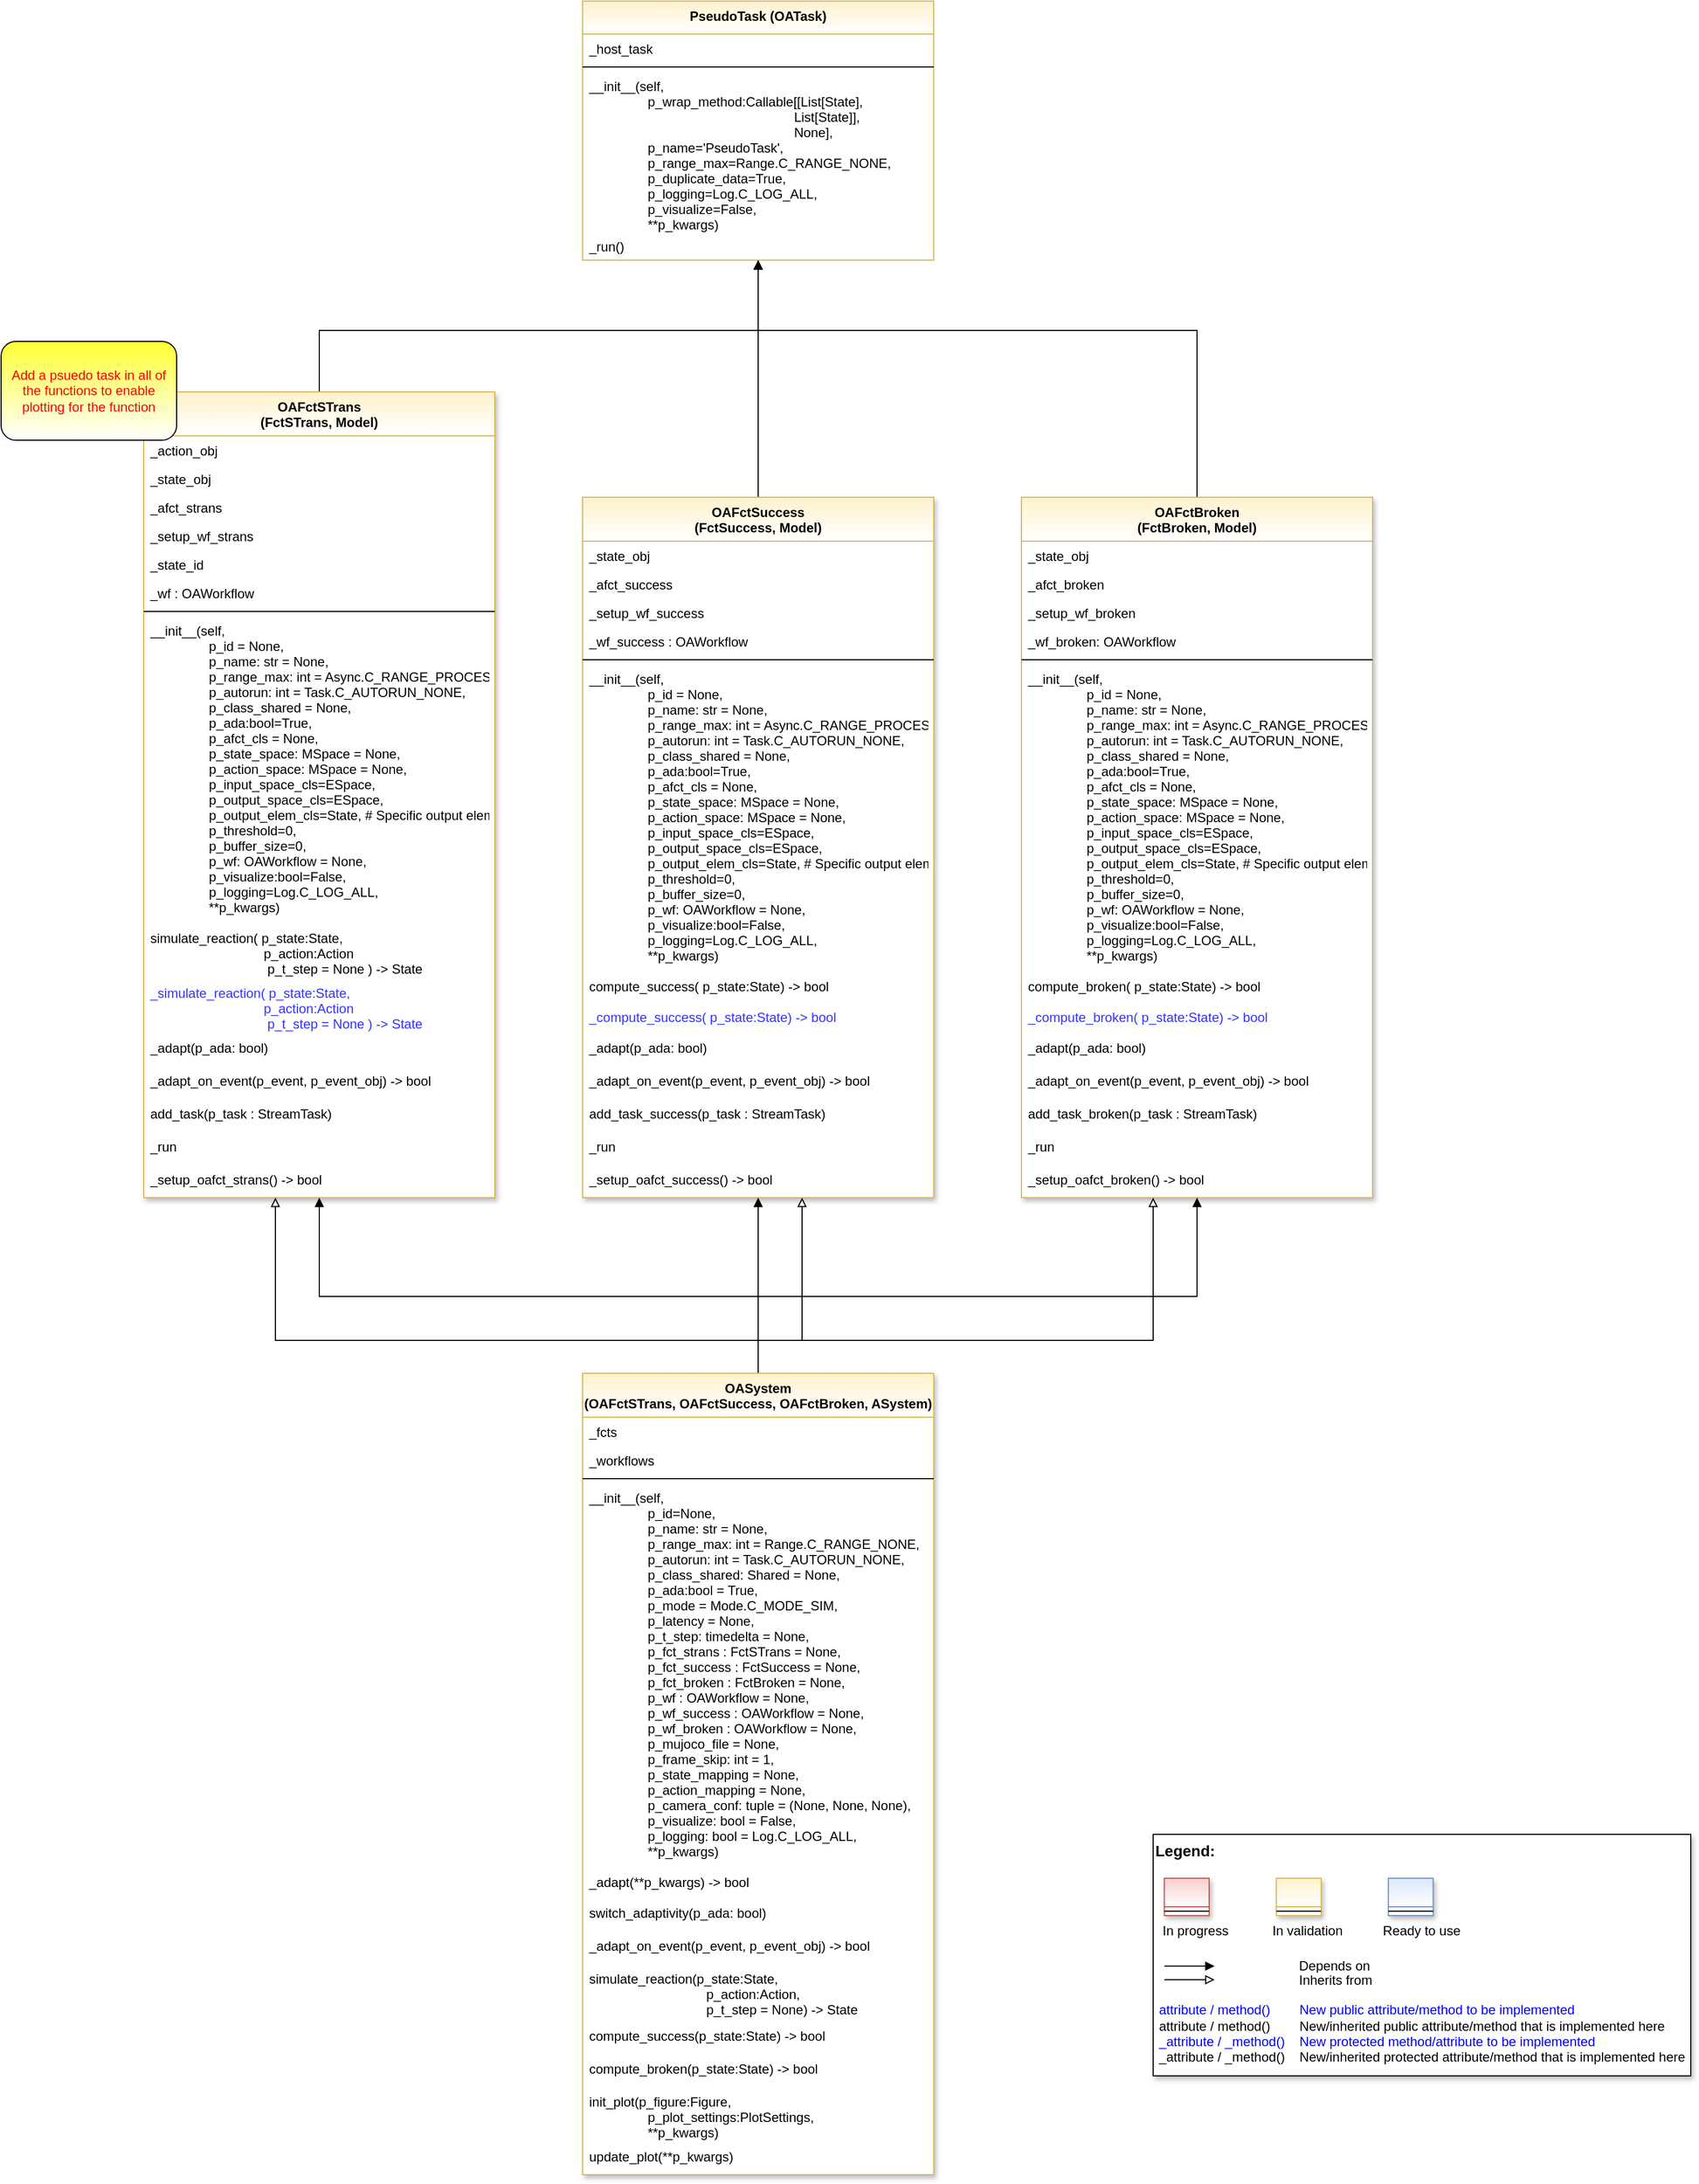 <mxfile version="20.2.3" type="device"><diagram id="Zi733rjNOypD8WlfXJ94" name="Page-1"><mxGraphModel dx="818" dy="501" grid="1" gridSize="10" guides="1" tooltips="1" connect="1" arrows="1" fold="1" page="1" pageScale="1" pageWidth="3300" pageHeight="4681" math="0" shadow="0"><root><mxCell id="0"/><mxCell id="1" parent="0"/><mxCell id="bpcFFjgTcvPOuoqzelBe-73" style="edgeStyle=orthogonalEdgeStyle;rounded=0;orthogonalLoop=1;jettySize=auto;html=1;fontColor=default;endArrow=block;endFill=1;" parent="1" source="3nKmEHBkhuEQzgphiRRS-30" target="FAfcoikHpoE6r6L-Px94-1" edge="1"><mxGeometry relative="1" as="geometry"><Array as="points"><mxPoint x="600" y="640"/><mxPoint x="1000" y="640"/></Array></mxGeometry></mxCell><mxCell id="3nKmEHBkhuEQzgphiRRS-30" value="OAFctSTrans&#10;(FctSTrans, Model)" style="swimlane;fontStyle=1;align=center;verticalAlign=top;childLayout=stackLayout;horizontal=1;startSize=40;horizontalStack=0;resizeParent=1;resizeLast=0;collapsible=1;marginBottom=0;rounded=0;shadow=1;strokeWidth=1;fillColor=#fff2cc;strokeColor=#d6b656;swimlaneFillColor=#ffffff;gradientColor=#FFFFFF;fontColor=default;" parent="1" vertex="1"><mxGeometry x="440" y="696" width="320" height="734" as="geometry"><mxRectangle x="230" y="140" width="160" height="26" as="alternateBounds"/></mxGeometry></mxCell><mxCell id="3nKmEHBkhuEQzgphiRRS-32" value="_action_obj" style="text;align=left;verticalAlign=top;spacingLeft=4;spacingRight=4;overflow=hidden;rotatable=0;points=[[0,0.5],[1,0.5]];portConstraint=eastwest;fontColor=default;" parent="3nKmEHBkhuEQzgphiRRS-30" vertex="1"><mxGeometry y="40" width="320" height="26" as="geometry"/></mxCell><mxCell id="bpcFFjgTcvPOuoqzelBe-1" value="_state_obj" style="text;align=left;verticalAlign=top;spacingLeft=4;spacingRight=4;overflow=hidden;rotatable=0;points=[[0,0.5],[1,0.5]];portConstraint=eastwest;fontColor=default;" parent="3nKmEHBkhuEQzgphiRRS-30" vertex="1"><mxGeometry y="66" width="320" height="26" as="geometry"/></mxCell><mxCell id="bpcFFjgTcvPOuoqzelBe-2" value="_afct_strans" style="text;align=left;verticalAlign=top;spacingLeft=4;spacingRight=4;overflow=hidden;rotatable=0;points=[[0,0.5],[1,0.5]];portConstraint=eastwest;fontColor=default;" parent="3nKmEHBkhuEQzgphiRRS-30" vertex="1"><mxGeometry y="92" width="320" height="26" as="geometry"/></mxCell><mxCell id="bpcFFjgTcvPOuoqzelBe-3" value="_setup_wf_strans" style="text;align=left;verticalAlign=top;spacingLeft=4;spacingRight=4;overflow=hidden;rotatable=0;points=[[0,0.5],[1,0.5]];portConstraint=eastwest;fontColor=default;" parent="3nKmEHBkhuEQzgphiRRS-30" vertex="1"><mxGeometry y="118" width="320" height="26" as="geometry"/></mxCell><mxCell id="bpcFFjgTcvPOuoqzelBe-5" value="_state_id" style="text;align=left;verticalAlign=top;spacingLeft=4;spacingRight=4;overflow=hidden;rotatable=0;points=[[0,0.5],[1,0.5]];portConstraint=eastwest;fontColor=default;" parent="3nKmEHBkhuEQzgphiRRS-30" vertex="1"><mxGeometry y="144" width="320" height="26" as="geometry"/></mxCell><mxCell id="bpcFFjgTcvPOuoqzelBe-4" value="_wf : OAWorkflow" style="text;align=left;verticalAlign=top;spacingLeft=4;spacingRight=4;overflow=hidden;rotatable=0;points=[[0,0.5],[1,0.5]];portConstraint=eastwest;fontColor=default;" parent="3nKmEHBkhuEQzgphiRRS-30" vertex="1"><mxGeometry y="170" width="320" height="26" as="geometry"/></mxCell><mxCell id="3nKmEHBkhuEQzgphiRRS-33" value="" style="line;html=1;strokeWidth=1;align=left;verticalAlign=middle;spacingTop=-1;spacingLeft=3;spacingRight=3;rotatable=0;labelPosition=right;points=[];portConstraint=eastwest;fontColor=default;" parent="3nKmEHBkhuEQzgphiRRS-30" vertex="1"><mxGeometry y="196" width="320" height="8" as="geometry"/></mxCell><mxCell id="3nKmEHBkhuEQzgphiRRS-34" value="__init__(self,&#10;                             p_id = None,&#10;                             p_name: str = None,&#10;                             p_range_max: int = Async.C_RANGE_PROCESS,&#10;                             p_autorun: int = Task.C_AUTORUN_NONE,&#10;                             p_class_shared = None,&#10;                             p_ada:bool=True,&#10;                             p_afct_cls = None,&#10;                             p_state_space: MSpace = None,&#10;                             p_action_space: MSpace = None,&#10;                             p_input_space_cls=ESpace,&#10;                             p_output_space_cls=ESpace,&#10;                             p_output_elem_cls=State,  # Specific output element type&#10;                             p_threshold=0,&#10;                             p_buffer_size=0,&#10;                             p_wf: OAWorkflow = None,&#10;                             p_visualize:bool=False,&#10;                             p_logging=Log.C_LOG_ALL,&#10;                             **p_kwargs)" style="text;align=left;verticalAlign=top;spacingLeft=4;spacingRight=4;overflow=hidden;rotatable=0;points=[[0,0.5],[1,0.5]];portConstraint=eastwest;fontColor=default;" parent="3nKmEHBkhuEQzgphiRRS-30" vertex="1"><mxGeometry y="204" width="320" height="280" as="geometry"/></mxCell><mxCell id="3nKmEHBkhuEQzgphiRRS-35" value="simulate_reaction( p_state:State,&#10;                               p_action:Action&#10;                                p_t_step = None ) -&gt; State" style="text;align=left;verticalAlign=top;spacingLeft=4;spacingRight=4;overflow=hidden;rotatable=0;points=[[0,0.5],[1,0.5]];portConstraint=eastwest;fontColor=default;" parent="3nKmEHBkhuEQzgphiRRS-30" vertex="1"><mxGeometry y="484" width="320" height="50" as="geometry"/></mxCell><mxCell id="8cBaKWPi-zuiZ8Ee7FbF-1" value="_simulate_reaction( p_state:State,&#10;                               p_action:Action&#10;                                p_t_step = None ) -&gt; State" style="text;align=left;verticalAlign=top;spacingLeft=4;spacingRight=4;overflow=hidden;rotatable=0;points=[[0,0.5],[1,0.5]];portConstraint=eastwest;fontColor=#3333FF;" parent="3nKmEHBkhuEQzgphiRRS-30" vertex="1"><mxGeometry y="534" width="320" height="50" as="geometry"/></mxCell><mxCell id="3nKmEHBkhuEQzgphiRRS-66" value="_adapt(p_ada: bool)" style="text;align=left;verticalAlign=top;spacingLeft=4;spacingRight=4;overflow=hidden;rotatable=0;points=[[0,0.5],[1,0.5]];portConstraint=eastwest;fontColor=default;" parent="3nKmEHBkhuEQzgphiRRS-30" vertex="1"><mxGeometry y="584" width="320" height="30" as="geometry"/></mxCell><mxCell id="3nKmEHBkhuEQzgphiRRS-67" value="_adapt_on_event(p_event, p_event_obj) -&gt; bool" style="text;align=left;verticalAlign=top;spacingLeft=4;spacingRight=4;overflow=hidden;rotatable=0;points=[[0,0.5],[1,0.5]];portConstraint=eastwest;fontColor=default;" parent="3nKmEHBkhuEQzgphiRRS-30" vertex="1"><mxGeometry y="614" width="320" height="30" as="geometry"/></mxCell><mxCell id="3nKmEHBkhuEQzgphiRRS-77" value="add_task(p_task : StreamTask)" style="text;align=left;verticalAlign=top;spacingLeft=4;spacingRight=4;overflow=hidden;rotatable=0;points=[[0,0.5],[1,0.5]];portConstraint=eastwest;fontColor=default;" parent="3nKmEHBkhuEQzgphiRRS-30" vertex="1"><mxGeometry y="644" width="320" height="30" as="geometry"/></mxCell><mxCell id="bpcFFjgTcvPOuoqzelBe-6" value="_run" style="text;align=left;verticalAlign=top;spacingLeft=4;spacingRight=4;overflow=hidden;rotatable=0;points=[[0,0.5],[1,0.5]];portConstraint=eastwest;fontColor=default;" parent="3nKmEHBkhuEQzgphiRRS-30" vertex="1"><mxGeometry y="674" width="320" height="30" as="geometry"/></mxCell><mxCell id="bpcFFjgTcvPOuoqzelBe-7" value="_setup_oafct_strans() -&gt; bool" style="text;align=left;verticalAlign=top;spacingLeft=4;spacingRight=4;overflow=hidden;rotatable=0;points=[[0,0.5],[1,0.5]];portConstraint=eastwest;fontColor=default;" parent="3nKmEHBkhuEQzgphiRRS-30" vertex="1"><mxGeometry y="704" width="320" height="30" as="geometry"/></mxCell><mxCell id="3nKmEHBkhuEQzgphiRRS-52" value="" style="group" parent="1" vertex="1" connectable="0"><mxGeometry x="1360" y="2010" width="490" height="220" as="geometry"/></mxCell><mxCell id="3nKmEHBkhuEQzgphiRRS-53" value="&lt;font color=&quot;#000000&quot; size=&quot;1&quot;&gt;&lt;b style=&quot;font-size: 14px&quot;&gt;Legend:&lt;br&gt;&lt;/b&gt;&lt;/font&gt;&lt;br&gt;&lt;br&gt;&lt;br&gt;&lt;font color=&quot;#0000ff&quot; style=&quot;font-size: 6px&quot;&gt;&lt;br&gt;&lt;/font&gt;&lt;span style=&quot;color: rgb(0 , 0 , 0)&quot;&gt;&lt;font style=&quot;font-size: 4px&quot;&gt;&amp;nbsp; &amp;nbsp;&lt;/font&gt;&amp;nbsp;In progress&amp;nbsp; &amp;nbsp; &amp;nbsp; &amp;nbsp; &amp;nbsp; &amp;nbsp; In validation&amp;nbsp; &amp;nbsp; &amp;nbsp; &amp;nbsp; &amp;nbsp; &amp;nbsp;Ready to use&lt;/span&gt;&lt;font color=&quot;#000000&quot;&gt;&amp;nbsp;&lt;br&gt;&lt;/font&gt;&lt;font color=&quot;#0000ff&quot;&gt;&lt;br&gt;&lt;br&gt;&lt;br&gt;&lt;br&gt;&amp;nbsp;attribute / method()&amp;nbsp; &amp;nbsp; &amp;nbsp; &amp;nbsp; New public attribute/method to be implemented&lt;/font&gt;&lt;br&gt;&lt;font color=&quot;#000000&quot;&gt;&amp;nbsp;&lt;/font&gt;&lt;font color=&quot;#000000&quot;&gt;attribute / method()&lt;span&gt;&#9;&lt;/span&gt;&amp;nbsp; &amp;nbsp; &amp;nbsp; &amp;nbsp;New/inherited public attribute/method that is implemented here&lt;br&gt;&lt;/font&gt;&lt;font color=&quot;#0000ff&quot;&gt;&amp;nbsp;_attribute /&amp;nbsp;&lt;/font&gt;&lt;font color=&quot;#0000ff&quot;&gt;_method()&amp;nbsp; &amp;nbsp; New protected method/attribute to be implemented&lt;/font&gt;&lt;br&gt;&lt;font color=&quot;#000000&quot;&gt;&amp;nbsp;_attribute / _method()&amp;nbsp; &amp;nbsp; New/inherited protected attribute/method that is implemented here&lt;br&gt;&lt;/font&gt;&lt;font color=&quot;#000000&quot;&gt;&lt;br&gt;&lt;br&gt;&lt;br&gt;&lt;br&gt;&lt;br&gt;&lt;/font&gt;" style="text;html=1;align=left;verticalAlign=top;whiteSpace=wrap;rounded=0;fontColor=#006600;strokeColor=#000000;shadow=1;fillColor=#ffffff;" parent="3nKmEHBkhuEQzgphiRRS-52" vertex="1"><mxGeometry width="490.0" height="220" as="geometry"/></mxCell><mxCell id="3nKmEHBkhuEQzgphiRRS-54" value="Depends on" style="endArrow=block;html=1;labelPosition=right;verticalLabelPosition=middle;align=left;verticalAlign=middle;endFill=1;fontSize=12;" parent="3nKmEHBkhuEQzgphiRRS-52" edge="1"><mxGeometry x="-1623.125" y="-2180" width="51.042" height="50" as="geometry"><mxPoint x="10.208" y="120.003" as="sourcePoint"/><mxPoint x="55.991" y="120.003" as="targetPoint"/><mxPoint x="98" as="offset"/><Array as="points"><mxPoint x="30.625" y="120"/></Array></mxGeometry></mxCell><mxCell id="3nKmEHBkhuEQzgphiRRS-55" value="Inherits from" style="endArrow=block;html=1;labelPosition=right;verticalLabelPosition=middle;align=left;verticalAlign=middle;endFill=0;fontSize=12;" parent="3nKmEHBkhuEQzgphiRRS-52" edge="1"><mxGeometry x="-1623.125" y="-2180" width="51.042" height="50" as="geometry"><mxPoint x="10.208" y="132.385" as="sourcePoint"/><mxPoint x="55.991" y="132.385" as="targetPoint"/><mxPoint x="98" y="1" as="offset"/></mxGeometry></mxCell><mxCell id="3nKmEHBkhuEQzgphiRRS-56" value="" style="swimlane;fontStyle=3;align=center;verticalAlign=top;childLayout=stackLayout;horizontal=1;startSize=26;horizontalStack=0;resizeParent=1;resizeLast=0;collapsible=1;marginBottom=0;rounded=0;shadow=1;strokeWidth=1;fillColor=#f8cecc;strokeColor=#b85450;gradientColor=#ffffff;swimlaneFillColor=#ffffff;" parent="3nKmEHBkhuEQzgphiRRS-52" vertex="1"><mxGeometry x="10.208" y="40" width="40.833" height="34" as="geometry"><mxRectangle x="230" y="140" width="160" height="26" as="alternateBounds"/></mxGeometry></mxCell><mxCell id="3nKmEHBkhuEQzgphiRRS-57" value="" style="line;html=1;strokeWidth=1;align=left;verticalAlign=middle;spacingTop=-1;spacingLeft=3;spacingRight=3;rotatable=0;labelPosition=right;points=[];portConstraint=eastwest;" parent="3nKmEHBkhuEQzgphiRRS-56" vertex="1"><mxGeometry y="26" width="40.833" height="8" as="geometry"/></mxCell><mxCell id="3nKmEHBkhuEQzgphiRRS-58" value="" style="swimlane;fontStyle=3;align=center;verticalAlign=top;childLayout=stackLayout;horizontal=1;startSize=26;horizontalStack=0;resizeParent=1;resizeLast=0;collapsible=1;marginBottom=0;rounded=0;shadow=1;strokeWidth=1;fillColor=#fff2cc;strokeColor=#d6b656;gradientColor=#ffffff;swimlaneFillColor=#ffffff;" parent="3nKmEHBkhuEQzgphiRRS-52" vertex="1"><mxGeometry x="112.292" y="40" width="40.833" height="34" as="geometry"><mxRectangle x="230" y="140" width="160" height="26" as="alternateBounds"/></mxGeometry></mxCell><mxCell id="3nKmEHBkhuEQzgphiRRS-59" value="" style="line;html=1;strokeWidth=1;align=left;verticalAlign=middle;spacingTop=-1;spacingLeft=3;spacingRight=3;rotatable=0;labelPosition=right;points=[];portConstraint=eastwest;" parent="3nKmEHBkhuEQzgphiRRS-58" vertex="1"><mxGeometry y="26" width="40.833" height="8" as="geometry"/></mxCell><mxCell id="3nKmEHBkhuEQzgphiRRS-60" value="" style="swimlane;fontStyle=3;align=center;verticalAlign=top;childLayout=stackLayout;horizontal=1;startSize=26;horizontalStack=0;resizeParent=1;resizeLast=0;collapsible=1;marginBottom=0;rounded=0;shadow=1;strokeWidth=1;fillColor=#dae8fc;strokeColor=#6c8ebf;gradientColor=#ffffff;swimlaneFillColor=#ffffff;" parent="3nKmEHBkhuEQzgphiRRS-52" vertex="1"><mxGeometry x="214.375" y="40" width="40.833" height="34" as="geometry"><mxRectangle x="230" y="140" width="160" height="26" as="alternateBounds"/></mxGeometry></mxCell><mxCell id="3nKmEHBkhuEQzgphiRRS-61" value="" style="line;html=1;strokeWidth=1;align=left;verticalAlign=middle;spacingTop=-1;spacingLeft=3;spacingRight=3;rotatable=0;labelPosition=right;points=[];portConstraint=eastwest;" parent="3nKmEHBkhuEQzgphiRRS-60" vertex="1"><mxGeometry y="26" width="40.833" height="8" as="geometry"/></mxCell><mxCell id="3nKmEHBkhuEQzgphiRRS-80" value="Add a psuedo task in all of the functions to enable plotting for the function" style="rounded=1;whiteSpace=wrap;html=1;fontColor=#FF0000;gradientColor=#FFFFFF;fillColor=#FFFF33;" parent="1" vertex="1"><mxGeometry x="310" y="650" width="160" height="90" as="geometry"/></mxCell><mxCell id="FAfcoikHpoE6r6L-Px94-1" value="PseudoTask (OATask)" style="swimlane;fontStyle=1;align=center;verticalAlign=top;childLayout=stackLayout;horizontal=1;startSize=30;horizontalStack=0;resizeParent=1;resizeParentMax=0;resizeLast=0;collapsible=1;marginBottom=0;whiteSpace=wrap;fillColor=#fff2cc;strokeColor=#d6b656;gradientColor=#FFFFFF;swimlaneFillColor=#FFFFFF;" parent="1" vertex="1"><mxGeometry x="840" y="340" width="320" height="236" as="geometry"/></mxCell><mxCell id="FAfcoikHpoE6r6L-Px94-2" value="_host_task" style="text;strokeColor=none;fillColor=none;align=left;verticalAlign=top;spacingLeft=4;spacingRight=4;overflow=hidden;rotatable=0;points=[[0,0.5],[1,0.5]];portConstraint=eastwest;" parent="FAfcoikHpoE6r6L-Px94-1" vertex="1"><mxGeometry y="30" width="320" height="26" as="geometry"/></mxCell><mxCell id="FAfcoikHpoE6r6L-Px94-3" value="" style="line;strokeWidth=1;fillColor=none;align=left;verticalAlign=middle;spacingTop=-1;spacingLeft=3;spacingRight=3;rotatable=0;labelPosition=right;points=[];portConstraint=eastwest;" parent="FAfcoikHpoE6r6L-Px94-1" vertex="1"><mxGeometry y="56" width="320" height="8" as="geometry"/></mxCell><mxCell id="FAfcoikHpoE6r6L-Px94-4" value="__init__(self,&#10;                             p_wrap_method:Callable[[List[State],&#10;                                                                                             List[State]],&#10;                                                                                             None],&#10;                             p_name='PseudoTask',&#10;                             p_range_max=Range.C_RANGE_NONE,&#10;                             p_duplicate_data=True,&#10;                             p_logging=Log.C_LOG_ALL,&#10;                             p_visualize=False,&#10;                             **p_kwargs)" style="text;strokeColor=none;fillColor=none;align=left;verticalAlign=top;spacingLeft=4;spacingRight=4;overflow=hidden;rotatable=0;points=[[0,0.5],[1,0.5]];portConstraint=eastwest;" parent="FAfcoikHpoE6r6L-Px94-1" vertex="1"><mxGeometry y="64" width="320" height="146" as="geometry"/></mxCell><mxCell id="FAfcoikHpoE6r6L-Px94-6" value="_run()" style="text;strokeColor=none;fillColor=none;align=left;verticalAlign=top;spacingLeft=4;spacingRight=4;overflow=hidden;rotatable=0;points=[[0,0.5],[1,0.5]];portConstraint=eastwest;" parent="FAfcoikHpoE6r6L-Px94-1" vertex="1"><mxGeometry y="210" width="320" height="26" as="geometry"/></mxCell><mxCell id="bpcFFjgTcvPOuoqzelBe-75" style="edgeStyle=orthogonalEdgeStyle;rounded=0;orthogonalLoop=1;jettySize=auto;html=1;fontColor=default;endArrow=block;endFill=1;" parent="1" source="bpcFFjgTcvPOuoqzelBe-22" target="FAfcoikHpoE6r6L-Px94-1" edge="1"><mxGeometry relative="1" as="geometry"/></mxCell><mxCell id="bpcFFjgTcvPOuoqzelBe-22" value="OAFctSuccess&#10;(FctSuccess, Model)" style="swimlane;fontStyle=1;align=center;verticalAlign=top;childLayout=stackLayout;horizontal=1;startSize=40;horizontalStack=0;resizeParent=1;resizeLast=0;collapsible=1;marginBottom=0;rounded=0;shadow=1;strokeWidth=1;fillColor=#fff2cc;strokeColor=#d6b656;swimlaneFillColor=#ffffff;gradientColor=#FFFFFF;fontColor=default;" parent="1" vertex="1"><mxGeometry x="840" y="792" width="320" height="638" as="geometry"><mxRectangle x="230" y="140" width="160" height="26" as="alternateBounds"/></mxGeometry></mxCell><mxCell id="bpcFFjgTcvPOuoqzelBe-25" value="_state_obj" style="text;align=left;verticalAlign=top;spacingLeft=4;spacingRight=4;overflow=hidden;rotatable=0;points=[[0,0.5],[1,0.5]];portConstraint=eastwest;fontColor=default;" parent="bpcFFjgTcvPOuoqzelBe-22" vertex="1"><mxGeometry y="40" width="320" height="26" as="geometry"/></mxCell><mxCell id="bpcFFjgTcvPOuoqzelBe-26" value="_afct_success" style="text;align=left;verticalAlign=top;spacingLeft=4;spacingRight=4;overflow=hidden;rotatable=0;points=[[0,0.5],[1,0.5]];portConstraint=eastwest;fontColor=default;" parent="bpcFFjgTcvPOuoqzelBe-22" vertex="1"><mxGeometry y="66" width="320" height="26" as="geometry"/></mxCell><mxCell id="bpcFFjgTcvPOuoqzelBe-27" value="_setup_wf_success" style="text;align=left;verticalAlign=top;spacingLeft=4;spacingRight=4;overflow=hidden;rotatable=0;points=[[0,0.5],[1,0.5]];portConstraint=eastwest;fontColor=default;" parent="bpcFFjgTcvPOuoqzelBe-22" vertex="1"><mxGeometry y="92" width="320" height="26" as="geometry"/></mxCell><mxCell id="bpcFFjgTcvPOuoqzelBe-29" value="_wf_success : OAWorkflow" style="text;align=left;verticalAlign=top;spacingLeft=4;spacingRight=4;overflow=hidden;rotatable=0;points=[[0,0.5],[1,0.5]];portConstraint=eastwest;fontColor=default;" parent="bpcFFjgTcvPOuoqzelBe-22" vertex="1"><mxGeometry y="118" width="320" height="26" as="geometry"/></mxCell><mxCell id="bpcFFjgTcvPOuoqzelBe-30" value="" style="line;html=1;strokeWidth=1;align=left;verticalAlign=middle;spacingTop=-1;spacingLeft=3;spacingRight=3;rotatable=0;labelPosition=right;points=[];portConstraint=eastwest;fontColor=default;" parent="bpcFFjgTcvPOuoqzelBe-22" vertex="1"><mxGeometry y="144" width="320" height="8" as="geometry"/></mxCell><mxCell id="bpcFFjgTcvPOuoqzelBe-31" value="__init__(self,&#10;                             p_id = None,&#10;                             p_name: str = None,&#10;                             p_range_max: int = Async.C_RANGE_PROCESS,&#10;                             p_autorun: int = Task.C_AUTORUN_NONE,&#10;                             p_class_shared = None,&#10;                             p_ada:bool=True,&#10;                             p_afct_cls = None,&#10;                             p_state_space: MSpace = None,&#10;                             p_action_space: MSpace = None,&#10;                             p_input_space_cls=ESpace,&#10;                             p_output_space_cls=ESpace,&#10;                             p_output_elem_cls=State,  # Specific output element type&#10;                             p_threshold=0,&#10;                             p_buffer_size=0,&#10;                             p_wf: OAWorkflow = None,&#10;                             p_visualize:bool=False,&#10;                             p_logging=Log.C_LOG_ALL,&#10;                             **p_kwargs)" style="text;align=left;verticalAlign=top;spacingLeft=4;spacingRight=4;overflow=hidden;rotatable=0;points=[[0,0.5],[1,0.5]];portConstraint=eastwest;fontColor=default;" parent="bpcFFjgTcvPOuoqzelBe-22" vertex="1"><mxGeometry y="152" width="320" height="280" as="geometry"/></mxCell><mxCell id="bpcFFjgTcvPOuoqzelBe-32" value="compute_success( p_state:State) -&gt; bool" style="text;align=left;verticalAlign=top;spacingLeft=4;spacingRight=4;overflow=hidden;rotatable=0;points=[[0,0.5],[1,0.5]];portConstraint=eastwest;fontColor=default;" parent="bpcFFjgTcvPOuoqzelBe-22" vertex="1"><mxGeometry y="432" width="320" height="28" as="geometry"/></mxCell><mxCell id="8cBaKWPi-zuiZ8Ee7FbF-2" value="_compute_success( p_state:State) -&gt; bool" style="text;align=left;verticalAlign=top;spacingLeft=4;spacingRight=4;overflow=hidden;rotatable=0;points=[[0,0.5],[1,0.5]];portConstraint=eastwest;fontColor=#3333FF;" parent="bpcFFjgTcvPOuoqzelBe-22" vertex="1"><mxGeometry y="460" width="320" height="28" as="geometry"/></mxCell><mxCell id="bpcFFjgTcvPOuoqzelBe-33" value="_adapt(p_ada: bool)" style="text;align=left;verticalAlign=top;spacingLeft=4;spacingRight=4;overflow=hidden;rotatable=0;points=[[0,0.5],[1,0.5]];portConstraint=eastwest;fontColor=default;" parent="bpcFFjgTcvPOuoqzelBe-22" vertex="1"><mxGeometry y="488" width="320" height="30" as="geometry"/></mxCell><mxCell id="bpcFFjgTcvPOuoqzelBe-34" value="_adapt_on_event(p_event, p_event_obj) -&gt; bool" style="text;align=left;verticalAlign=top;spacingLeft=4;spacingRight=4;overflow=hidden;rotatable=0;points=[[0,0.5],[1,0.5]];portConstraint=eastwest;fontColor=default;" parent="bpcFFjgTcvPOuoqzelBe-22" vertex="1"><mxGeometry y="518" width="320" height="30" as="geometry"/></mxCell><mxCell id="bpcFFjgTcvPOuoqzelBe-35" value="add_task_success(p_task : StreamTask)" style="text;align=left;verticalAlign=top;spacingLeft=4;spacingRight=4;overflow=hidden;rotatable=0;points=[[0,0.5],[1,0.5]];portConstraint=eastwest;fontColor=default;" parent="bpcFFjgTcvPOuoqzelBe-22" vertex="1"><mxGeometry y="548" width="320" height="30" as="geometry"/></mxCell><mxCell id="bpcFFjgTcvPOuoqzelBe-36" value="_run" style="text;align=left;verticalAlign=top;spacingLeft=4;spacingRight=4;overflow=hidden;rotatable=0;points=[[0,0.5],[1,0.5]];portConstraint=eastwest;fontColor=default;" parent="bpcFFjgTcvPOuoqzelBe-22" vertex="1"><mxGeometry y="578" width="320" height="30" as="geometry"/></mxCell><mxCell id="bpcFFjgTcvPOuoqzelBe-37" value="_setup_oafct_success() -&gt; bool" style="text;align=left;verticalAlign=top;spacingLeft=4;spacingRight=4;overflow=hidden;rotatable=0;points=[[0,0.5],[1,0.5]];portConstraint=eastwest;fontColor=default;" parent="bpcFFjgTcvPOuoqzelBe-22" vertex="1"><mxGeometry y="608" width="320" height="30" as="geometry"/></mxCell><mxCell id="bpcFFjgTcvPOuoqzelBe-76" style="edgeStyle=orthogonalEdgeStyle;rounded=0;orthogonalLoop=1;jettySize=auto;html=1;fontColor=default;endArrow=block;endFill=1;" parent="1" source="bpcFFjgTcvPOuoqzelBe-38" target="FAfcoikHpoE6r6L-Px94-1" edge="1"><mxGeometry relative="1" as="geometry"><Array as="points"><mxPoint x="1400" y="640"/><mxPoint x="1000" y="640"/></Array></mxGeometry></mxCell><mxCell id="bpcFFjgTcvPOuoqzelBe-38" value="OAFctBroken&#10;(FctBroken, Model)" style="swimlane;fontStyle=1;align=center;verticalAlign=top;childLayout=stackLayout;horizontal=1;startSize=40;horizontalStack=0;resizeParent=1;resizeLast=0;collapsible=1;marginBottom=0;rounded=0;shadow=1;strokeWidth=1;fillColor=#fff2cc;strokeColor=#d6b656;swimlaneFillColor=#ffffff;gradientColor=#FFFFFF;fontColor=default;" parent="1" vertex="1"><mxGeometry x="1240" y="792" width="320" height="638" as="geometry"><mxRectangle x="230" y="140" width="160" height="26" as="alternateBounds"/></mxGeometry></mxCell><mxCell id="bpcFFjgTcvPOuoqzelBe-39" value="_state_obj" style="text;align=left;verticalAlign=top;spacingLeft=4;spacingRight=4;overflow=hidden;rotatable=0;points=[[0,0.5],[1,0.5]];portConstraint=eastwest;fontColor=default;" parent="bpcFFjgTcvPOuoqzelBe-38" vertex="1"><mxGeometry y="40" width="320" height="26" as="geometry"/></mxCell><mxCell id="bpcFFjgTcvPOuoqzelBe-40" value="_afct_broken" style="text;align=left;verticalAlign=top;spacingLeft=4;spacingRight=4;overflow=hidden;rotatable=0;points=[[0,0.5],[1,0.5]];portConstraint=eastwest;fontColor=default;" parent="bpcFFjgTcvPOuoqzelBe-38" vertex="1"><mxGeometry y="66" width="320" height="26" as="geometry"/></mxCell><mxCell id="bpcFFjgTcvPOuoqzelBe-41" value="_setup_wf_broken" style="text;align=left;verticalAlign=top;spacingLeft=4;spacingRight=4;overflow=hidden;rotatable=0;points=[[0,0.5],[1,0.5]];portConstraint=eastwest;fontColor=default;" parent="bpcFFjgTcvPOuoqzelBe-38" vertex="1"><mxGeometry y="92" width="320" height="26" as="geometry"/></mxCell><mxCell id="bpcFFjgTcvPOuoqzelBe-42" value="_wf_broken: OAWorkflow" style="text;align=left;verticalAlign=top;spacingLeft=4;spacingRight=4;overflow=hidden;rotatable=0;points=[[0,0.5],[1,0.5]];portConstraint=eastwest;fontColor=default;" parent="bpcFFjgTcvPOuoqzelBe-38" vertex="1"><mxGeometry y="118" width="320" height="26" as="geometry"/></mxCell><mxCell id="bpcFFjgTcvPOuoqzelBe-43" value="" style="line;html=1;strokeWidth=1;align=left;verticalAlign=middle;spacingTop=-1;spacingLeft=3;spacingRight=3;rotatable=0;labelPosition=right;points=[];portConstraint=eastwest;fontColor=default;" parent="bpcFFjgTcvPOuoqzelBe-38" vertex="1"><mxGeometry y="144" width="320" height="8" as="geometry"/></mxCell><mxCell id="bpcFFjgTcvPOuoqzelBe-44" value="__init__(self,&#10;                             p_id = None,&#10;                             p_name: str = None,&#10;                             p_range_max: int = Async.C_RANGE_PROCESS,&#10;                             p_autorun: int = Task.C_AUTORUN_NONE,&#10;                             p_class_shared = None,&#10;                             p_ada:bool=True,&#10;                             p_afct_cls = None,&#10;                             p_state_space: MSpace = None,&#10;                             p_action_space: MSpace = None,&#10;                             p_input_space_cls=ESpace,&#10;                             p_output_space_cls=ESpace,&#10;                             p_output_elem_cls=State,  # Specific output element type&#10;                             p_threshold=0,&#10;                             p_buffer_size=0,&#10;                             p_wf: OAWorkflow = None,&#10;                             p_visualize:bool=False,&#10;                             p_logging=Log.C_LOG_ALL,&#10;                             **p_kwargs)" style="text;align=left;verticalAlign=top;spacingLeft=4;spacingRight=4;overflow=hidden;rotatable=0;points=[[0,0.5],[1,0.5]];portConstraint=eastwest;fontColor=default;" parent="bpcFFjgTcvPOuoqzelBe-38" vertex="1"><mxGeometry y="152" width="320" height="280" as="geometry"/></mxCell><mxCell id="bpcFFjgTcvPOuoqzelBe-45" value="compute_broken( p_state:State) -&gt; bool" style="text;align=left;verticalAlign=top;spacingLeft=4;spacingRight=4;overflow=hidden;rotatable=0;points=[[0,0.5],[1,0.5]];portConstraint=eastwest;fontColor=default;" parent="bpcFFjgTcvPOuoqzelBe-38" vertex="1"><mxGeometry y="432" width="320" height="28" as="geometry"/></mxCell><mxCell id="8cBaKWPi-zuiZ8Ee7FbF-3" value="_compute_broken( p_state:State) -&gt; bool" style="text;align=left;verticalAlign=top;spacingLeft=4;spacingRight=4;overflow=hidden;rotatable=0;points=[[0,0.5],[1,0.5]];portConstraint=eastwest;fontColor=#3333FF;" parent="bpcFFjgTcvPOuoqzelBe-38" vertex="1"><mxGeometry y="460" width="320" height="28" as="geometry"/></mxCell><mxCell id="bpcFFjgTcvPOuoqzelBe-46" value="_adapt(p_ada: bool)" style="text;align=left;verticalAlign=top;spacingLeft=4;spacingRight=4;overflow=hidden;rotatable=0;points=[[0,0.5],[1,0.5]];portConstraint=eastwest;fontColor=default;" parent="bpcFFjgTcvPOuoqzelBe-38" vertex="1"><mxGeometry y="488" width="320" height="30" as="geometry"/></mxCell><mxCell id="bpcFFjgTcvPOuoqzelBe-47" value="_adapt_on_event(p_event, p_event_obj) -&gt; bool" style="text;align=left;verticalAlign=top;spacingLeft=4;spacingRight=4;overflow=hidden;rotatable=0;points=[[0,0.5],[1,0.5]];portConstraint=eastwest;fontColor=default;" parent="bpcFFjgTcvPOuoqzelBe-38" vertex="1"><mxGeometry y="518" width="320" height="30" as="geometry"/></mxCell><mxCell id="bpcFFjgTcvPOuoqzelBe-48" value="add_task_broken(p_task : StreamTask)" style="text;align=left;verticalAlign=top;spacingLeft=4;spacingRight=4;overflow=hidden;rotatable=0;points=[[0,0.5],[1,0.5]];portConstraint=eastwest;fontColor=default;" parent="bpcFFjgTcvPOuoqzelBe-38" vertex="1"><mxGeometry y="548" width="320" height="30" as="geometry"/></mxCell><mxCell id="bpcFFjgTcvPOuoqzelBe-49" value="_run" style="text;align=left;verticalAlign=top;spacingLeft=4;spacingRight=4;overflow=hidden;rotatable=0;points=[[0,0.5],[1,0.5]];portConstraint=eastwest;fontColor=default;" parent="bpcFFjgTcvPOuoqzelBe-38" vertex="1"><mxGeometry y="578" width="320" height="30" as="geometry"/></mxCell><mxCell id="bpcFFjgTcvPOuoqzelBe-50" value="_setup_oafct_broken() -&gt; bool" style="text;align=left;verticalAlign=top;spacingLeft=4;spacingRight=4;overflow=hidden;rotatable=0;points=[[0,0.5],[1,0.5]];portConstraint=eastwest;fontColor=default;" parent="bpcFFjgTcvPOuoqzelBe-38" vertex="1"><mxGeometry y="608" width="320" height="30" as="geometry"/></mxCell><mxCell id="bpcFFjgTcvPOuoqzelBe-67" style="edgeStyle=orthogonalEdgeStyle;rounded=0;orthogonalLoop=1;jettySize=auto;html=1;fontColor=default;endArrow=block;endFill=1;" parent="1" source="bpcFFjgTcvPOuoqzelBe-51" target="3nKmEHBkhuEQzgphiRRS-30" edge="1"><mxGeometry relative="1" as="geometry"><Array as="points"><mxPoint x="1000" y="1520"/><mxPoint x="600" y="1520"/></Array></mxGeometry></mxCell><mxCell id="bpcFFjgTcvPOuoqzelBe-68" style="edgeStyle=orthogonalEdgeStyle;rounded=0;orthogonalLoop=1;jettySize=auto;html=1;fontColor=default;endArrow=block;endFill=1;" parent="1" source="bpcFFjgTcvPOuoqzelBe-51" target="bpcFFjgTcvPOuoqzelBe-22" edge="1"><mxGeometry relative="1" as="geometry"/></mxCell><mxCell id="bpcFFjgTcvPOuoqzelBe-69" style="edgeStyle=orthogonalEdgeStyle;rounded=0;orthogonalLoop=1;jettySize=auto;html=1;fontColor=default;endArrow=block;endFill=1;" parent="1" source="bpcFFjgTcvPOuoqzelBe-51" target="bpcFFjgTcvPOuoqzelBe-38" edge="1"><mxGeometry relative="1" as="geometry"><Array as="points"><mxPoint x="1000" y="1520"/><mxPoint x="1400" y="1520"/></Array></mxGeometry></mxCell><mxCell id="bpcFFjgTcvPOuoqzelBe-70" style="edgeStyle=orthogonalEdgeStyle;rounded=0;orthogonalLoop=1;jettySize=auto;html=1;fontColor=default;endArrow=block;endFill=0;" parent="1" source="bpcFFjgTcvPOuoqzelBe-51" target="3nKmEHBkhuEQzgphiRRS-30" edge="1"><mxGeometry relative="1" as="geometry"><Array as="points"><mxPoint x="1000" y="1560"/><mxPoint x="560" y="1560"/></Array></mxGeometry></mxCell><mxCell id="bpcFFjgTcvPOuoqzelBe-71" style="edgeStyle=orthogonalEdgeStyle;rounded=0;orthogonalLoop=1;jettySize=auto;html=1;fontColor=default;endArrow=block;endFill=0;" parent="1" source="bpcFFjgTcvPOuoqzelBe-51" target="bpcFFjgTcvPOuoqzelBe-22" edge="1"><mxGeometry relative="1" as="geometry"><Array as="points"><mxPoint x="1000" y="1560"/><mxPoint x="1040" y="1560"/></Array></mxGeometry></mxCell><mxCell id="bpcFFjgTcvPOuoqzelBe-72" style="edgeStyle=orthogonalEdgeStyle;rounded=0;orthogonalLoop=1;jettySize=auto;html=1;fontColor=default;endArrow=block;endFill=0;" parent="1" source="bpcFFjgTcvPOuoqzelBe-51" target="bpcFFjgTcvPOuoqzelBe-38" edge="1"><mxGeometry relative="1" as="geometry"><Array as="points"><mxPoint x="1000" y="1560"/><mxPoint x="1360" y="1560"/></Array></mxGeometry></mxCell><mxCell id="bpcFFjgTcvPOuoqzelBe-51" value="OASystem&#10;(OAFctSTrans, OAFctSuccess, OAFctBroken, ASystem)" style="swimlane;fontStyle=1;align=center;verticalAlign=top;childLayout=stackLayout;horizontal=1;startSize=40;horizontalStack=0;resizeParent=1;resizeLast=0;collapsible=1;marginBottom=0;rounded=0;shadow=1;strokeWidth=1;fillColor=#fff2cc;strokeColor=#d6b656;swimlaneFillColor=#ffffff;gradientColor=#FFFFFF;fontColor=default;" parent="1" vertex="1"><mxGeometry x="840" y="1590" width="320" height="730" as="geometry"><mxRectangle x="230" y="140" width="160" height="26" as="alternateBounds"/></mxGeometry></mxCell><mxCell id="bpcFFjgTcvPOuoqzelBe-54" value="_fcts" style="text;align=left;verticalAlign=top;spacingLeft=4;spacingRight=4;overflow=hidden;rotatable=0;points=[[0,0.5],[1,0.5]];portConstraint=eastwest;fontColor=default;" parent="bpcFFjgTcvPOuoqzelBe-51" vertex="1"><mxGeometry y="40" width="320" height="26" as="geometry"/></mxCell><mxCell id="bpcFFjgTcvPOuoqzelBe-55" value="_workflows" style="text;align=left;verticalAlign=top;spacingLeft=4;spacingRight=4;overflow=hidden;rotatable=0;points=[[0,0.5],[1,0.5]];portConstraint=eastwest;fontColor=default;" parent="bpcFFjgTcvPOuoqzelBe-51" vertex="1"><mxGeometry y="66" width="320" height="26" as="geometry"/></mxCell><mxCell id="bpcFFjgTcvPOuoqzelBe-56" value="" style="line;html=1;strokeWidth=1;align=left;verticalAlign=middle;spacingTop=-1;spacingLeft=3;spacingRight=3;rotatable=0;labelPosition=right;points=[];portConstraint=eastwest;fontColor=default;" parent="bpcFFjgTcvPOuoqzelBe-51" vertex="1"><mxGeometry y="92" width="320" height="8" as="geometry"/></mxCell><mxCell id="bpcFFjgTcvPOuoqzelBe-57" value="__init__(self,&#10;                             p_id=None,&#10;                             p_name: str = None,&#10;                             p_range_max: int = Range.C_RANGE_NONE,&#10;                             p_autorun: int = Task.C_AUTORUN_NONE,&#10;                             p_class_shared: Shared = None,&#10;                             p_ada:bool = True,&#10;                             p_mode = Mode.C_MODE_SIM,&#10;                             p_latency = None,&#10;                             p_t_step: timedelta = None,&#10;                             p_fct_strans : FctSTrans = None,&#10;                             p_fct_success : FctSuccess = None,&#10;                             p_fct_broken : FctBroken = None,&#10;                             p_wf : OAWorkflow = None,&#10;                             p_wf_success : OAWorkflow = None,&#10;                             p_wf_broken : OAWorkflow = None,&#10;                             p_mujoco_file = None,&#10;                             p_frame_skip: int = 1,&#10;                             p_state_mapping = None,&#10;                             p_action_mapping = None,&#10;                             p_camera_conf: tuple = (None, None, None),&#10;                             p_visualize: bool = False,&#10;                             p_logging: bool = Log.C_LOG_ALL,&#10;                             **p_kwargs)" style="text;align=left;verticalAlign=top;spacingLeft=4;spacingRight=4;overflow=hidden;rotatable=0;points=[[0,0.5],[1,0.5]];portConstraint=eastwest;fontColor=default;" parent="bpcFFjgTcvPOuoqzelBe-51" vertex="1"><mxGeometry y="100" width="320" height="350" as="geometry"/></mxCell><mxCell id="bpcFFjgTcvPOuoqzelBe-58" value="_adapt(**p_kwargs) -&gt; bool" style="text;align=left;verticalAlign=top;spacingLeft=4;spacingRight=4;overflow=hidden;rotatable=0;points=[[0,0.5],[1,0.5]];portConstraint=eastwest;fontColor=default;" parent="bpcFFjgTcvPOuoqzelBe-51" vertex="1"><mxGeometry y="450" width="320" height="28" as="geometry"/></mxCell><mxCell id="bpcFFjgTcvPOuoqzelBe-59" value="switch_adaptivity(p_ada: bool)" style="text;align=left;verticalAlign=top;spacingLeft=4;spacingRight=4;overflow=hidden;rotatable=0;points=[[0,0.5],[1,0.5]];portConstraint=eastwest;fontColor=default;" parent="bpcFFjgTcvPOuoqzelBe-51" vertex="1"><mxGeometry y="478" width="320" height="30" as="geometry"/></mxCell><mxCell id="bpcFFjgTcvPOuoqzelBe-60" value="_adapt_on_event(p_event, p_event_obj) -&gt; bool" style="text;align=left;verticalAlign=top;spacingLeft=4;spacingRight=4;overflow=hidden;rotatable=0;points=[[0,0.5],[1,0.5]];portConstraint=eastwest;fontColor=default;" parent="bpcFFjgTcvPOuoqzelBe-51" vertex="1"><mxGeometry y="508" width="320" height="30" as="geometry"/></mxCell><mxCell id="bpcFFjgTcvPOuoqzelBe-64" value="simulate_reaction(p_state:State, &#10;                                p_action:Action, &#10;                                p_t_step = None) -&gt; State" style="text;align=left;verticalAlign=top;spacingLeft=4;spacingRight=4;overflow=hidden;rotatable=0;points=[[0,0.5],[1,0.5]];portConstraint=eastwest;fontColor=default;" parent="bpcFFjgTcvPOuoqzelBe-51" vertex="1"><mxGeometry y="538" width="320" height="52" as="geometry"/></mxCell><mxCell id="bpcFFjgTcvPOuoqzelBe-62" value="compute_success(p_state:State) -&gt; bool" style="text;align=left;verticalAlign=top;spacingLeft=4;spacingRight=4;overflow=hidden;rotatable=0;points=[[0,0.5],[1,0.5]];portConstraint=eastwest;fontColor=default;" parent="bpcFFjgTcvPOuoqzelBe-51" vertex="1"><mxGeometry y="590" width="320" height="30" as="geometry"/></mxCell><mxCell id="bpcFFjgTcvPOuoqzelBe-63" value="compute_broken(p_state:State) -&gt; bool" style="text;align=left;verticalAlign=top;spacingLeft=4;spacingRight=4;overflow=hidden;rotatable=0;points=[[0,0.5],[1,0.5]];portConstraint=eastwest;fontColor=default;" parent="bpcFFjgTcvPOuoqzelBe-51" vertex="1"><mxGeometry y="620" width="320" height="30" as="geometry"/></mxCell><mxCell id="bpcFFjgTcvPOuoqzelBe-65" value="init_plot(p_figure:Figure,&#10;                p_plot_settings:PlotSettings,&#10;                **p_kwargs)" style="text;align=left;verticalAlign=top;spacingLeft=4;spacingRight=4;overflow=hidden;rotatable=0;points=[[0,0.5],[1,0.5]];portConstraint=eastwest;fontColor=default;" parent="bpcFFjgTcvPOuoqzelBe-51" vertex="1"><mxGeometry y="650" width="320" height="50" as="geometry"/></mxCell><mxCell id="bpcFFjgTcvPOuoqzelBe-66" value="update_plot(**p_kwargs)" style="text;align=left;verticalAlign=top;spacingLeft=4;spacingRight=4;overflow=hidden;rotatable=0;points=[[0,0.5],[1,0.5]];portConstraint=eastwest;fontColor=default;" parent="bpcFFjgTcvPOuoqzelBe-51" vertex="1"><mxGeometry y="700" width="320" height="30" as="geometry"/></mxCell></root></mxGraphModel></diagram></mxfile>